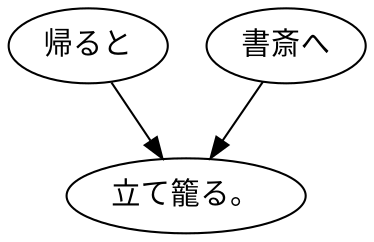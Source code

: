 digraph graph328 {
	node0 [label="帰ると"];
	node1 [label="書斎へ"];
	node2 [label="立て籠る。"];
	node0 -> node2;
	node1 -> node2;
}
